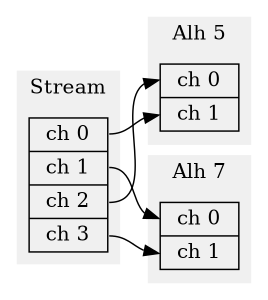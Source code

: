digraph ch_mapping_alh {
   compound = true;
   node [shape = record];
   rankdir = LR;
   size = 2;

   subgraph cluster_stream {
      label = "Stream";
      style = "filled"; color = "#f0f0f0";

      str [label = "<ch_0>ch 0
                     |<ch_1>ch 1
                     |<ch_2>ch 2
                     |<ch_3>ch 3"];
   }

   subgraph cluster_alh_5 {
      label = "Alh 5";
      style = "filled"; color = "#f0f0f0";

      alh_5 [label = "<ch_0>ch 0
                     |<ch_1>ch 1"];
   }

   subgraph cluster_alh_7 {
      label = "Alh 7";
      style = "filled"; color = "#f0f0f0";

      alh_7 [label = "<ch_0>ch 0
                     |<ch_1>ch 1"];
   }

   str:ch_0 -> alh_5:ch_1
   str:ch_2 -> alh_5:ch_0

   str:ch_1 -> alh_7:ch_0
   str:ch_3 -> alh_7:ch_1

}
